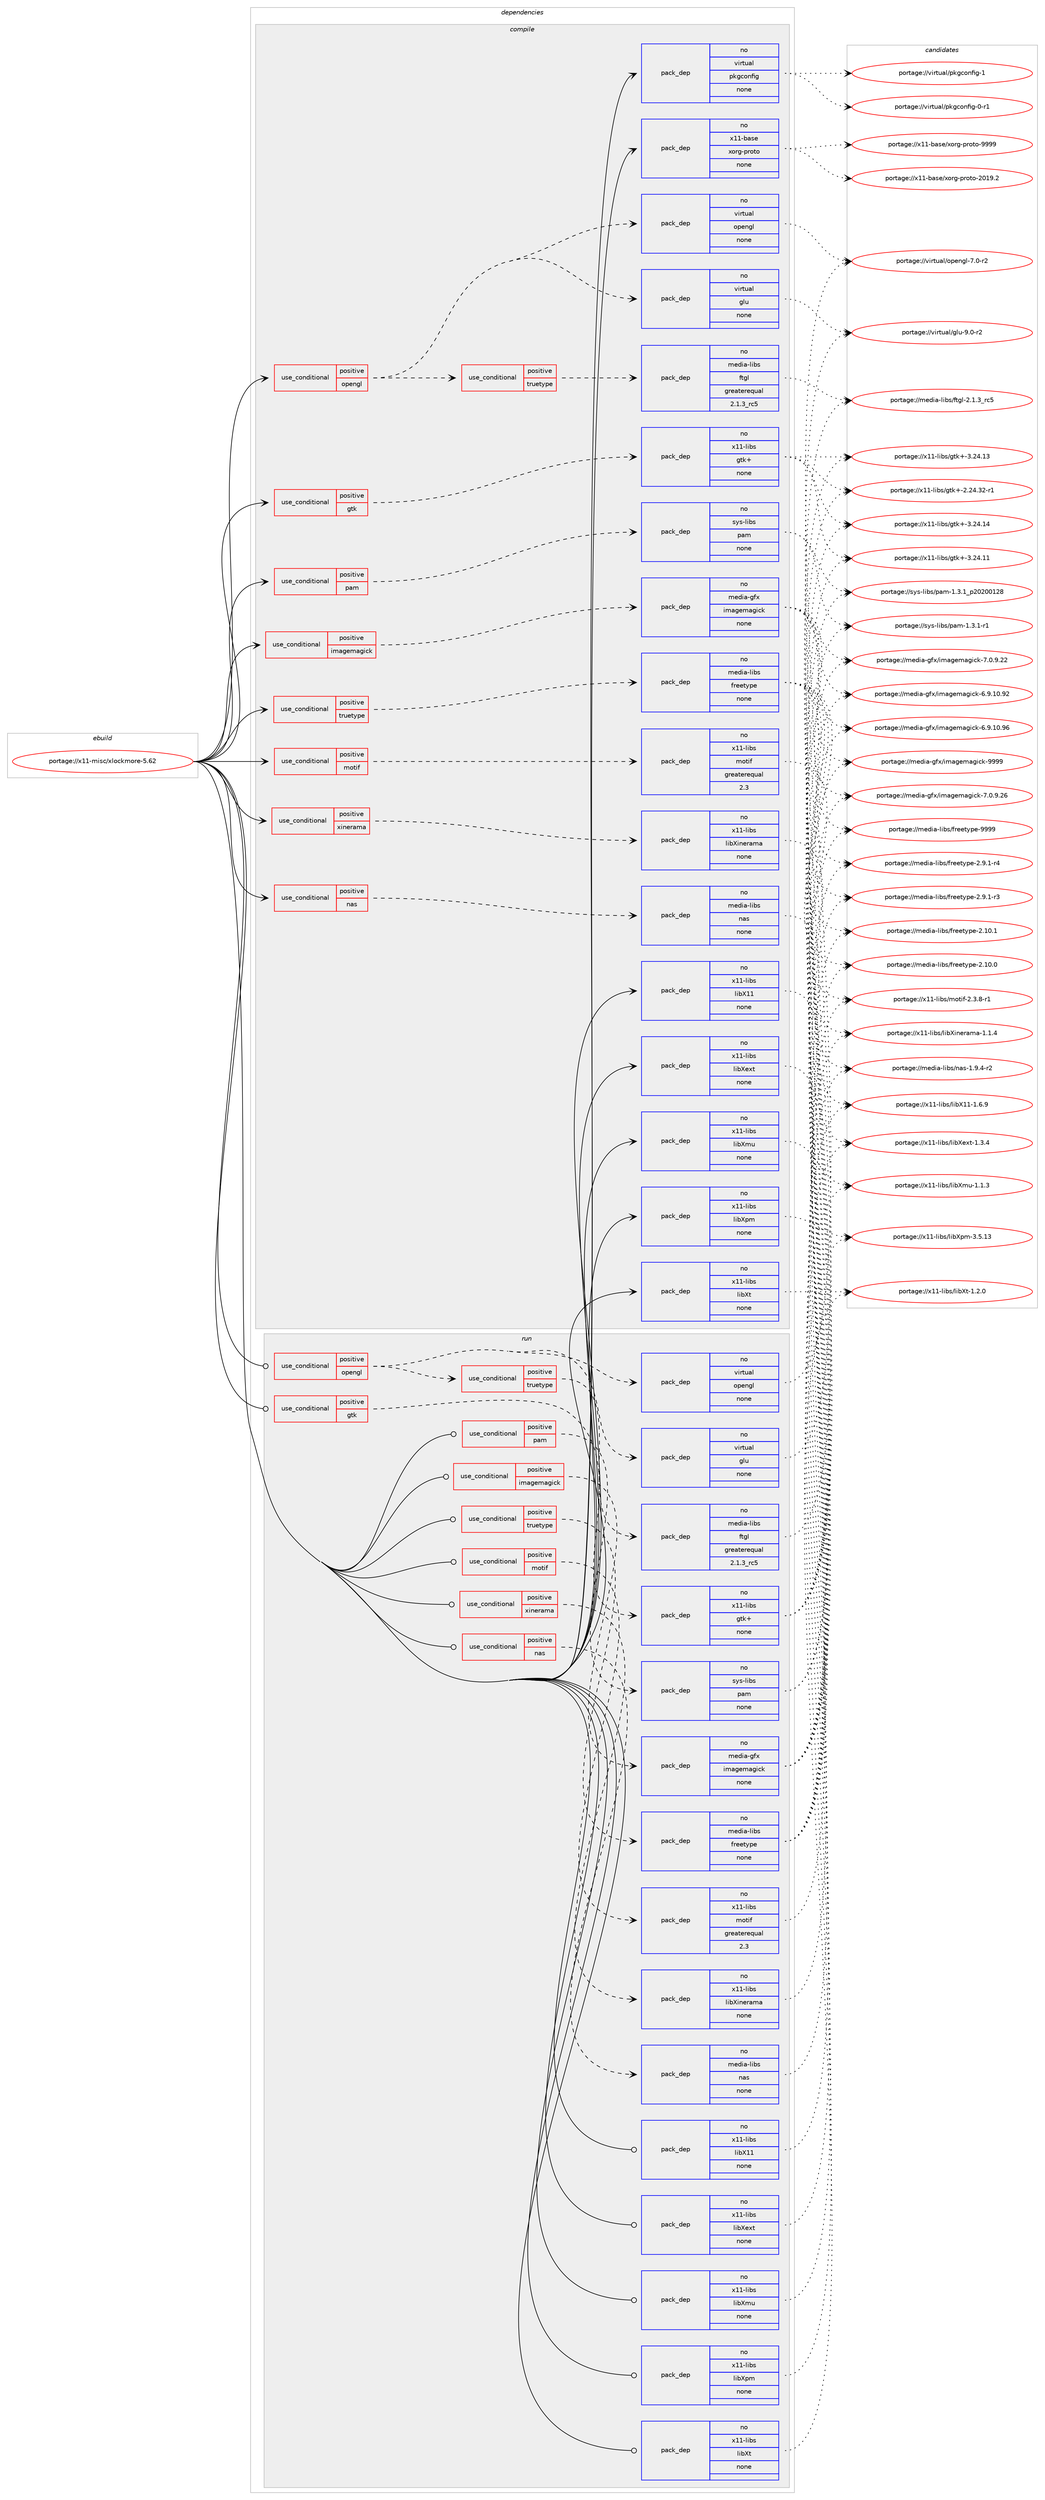 digraph prolog {

# *************
# Graph options
# *************

newrank=true;
concentrate=true;
compound=true;
graph [rankdir=LR,fontname=Helvetica,fontsize=10,ranksep=1.5];#, ranksep=2.5, nodesep=0.2];
edge  [arrowhead=vee];
node  [fontname=Helvetica,fontsize=10];

# **********
# The ebuild
# **********

subgraph cluster_leftcol {
color=gray;
rank=same;
label=<<i>ebuild</i>>;
id [label="portage://x11-misc/xlockmore-5.62", color=red, width=4, href="../x11-misc/xlockmore-5.62.svg"];
}

# ****************
# The dependencies
# ****************

subgraph cluster_midcol {
color=gray;
label=<<i>dependencies</i>>;
subgraph cluster_compile {
fillcolor="#eeeeee";
style=filled;
label=<<i>compile</i>>;
subgraph cond834 {
dependency6764 [label=<<TABLE BORDER="0" CELLBORDER="1" CELLSPACING="0" CELLPADDING="4"><TR><TD ROWSPAN="3" CELLPADDING="10">use_conditional</TD></TR><TR><TD>positive</TD></TR><TR><TD>gtk</TD></TR></TABLE>>, shape=none, color=red];
subgraph pack5841 {
dependency6765 [label=<<TABLE BORDER="0" CELLBORDER="1" CELLSPACING="0" CELLPADDING="4" WIDTH="220"><TR><TD ROWSPAN="6" CELLPADDING="30">pack_dep</TD></TR><TR><TD WIDTH="110">no</TD></TR><TR><TD>x11-libs</TD></TR><TR><TD>gtk+</TD></TR><TR><TD>none</TD></TR><TR><TD></TD></TR></TABLE>>, shape=none, color=blue];
}
dependency6764:e -> dependency6765:w [weight=20,style="dashed",arrowhead="vee"];
}
id:e -> dependency6764:w [weight=20,style="solid",arrowhead="vee"];
subgraph cond835 {
dependency6766 [label=<<TABLE BORDER="0" CELLBORDER="1" CELLSPACING="0" CELLPADDING="4"><TR><TD ROWSPAN="3" CELLPADDING="10">use_conditional</TD></TR><TR><TD>positive</TD></TR><TR><TD>imagemagick</TD></TR></TABLE>>, shape=none, color=red];
subgraph pack5842 {
dependency6767 [label=<<TABLE BORDER="0" CELLBORDER="1" CELLSPACING="0" CELLPADDING="4" WIDTH="220"><TR><TD ROWSPAN="6" CELLPADDING="30">pack_dep</TD></TR><TR><TD WIDTH="110">no</TD></TR><TR><TD>media-gfx</TD></TR><TR><TD>imagemagick</TD></TR><TR><TD>none</TD></TR><TR><TD></TD></TR></TABLE>>, shape=none, color=blue];
}
dependency6766:e -> dependency6767:w [weight=20,style="dashed",arrowhead="vee"];
}
id:e -> dependency6766:w [weight=20,style="solid",arrowhead="vee"];
subgraph cond836 {
dependency6768 [label=<<TABLE BORDER="0" CELLBORDER="1" CELLSPACING="0" CELLPADDING="4"><TR><TD ROWSPAN="3" CELLPADDING="10">use_conditional</TD></TR><TR><TD>positive</TD></TR><TR><TD>motif</TD></TR></TABLE>>, shape=none, color=red];
subgraph pack5843 {
dependency6769 [label=<<TABLE BORDER="0" CELLBORDER="1" CELLSPACING="0" CELLPADDING="4" WIDTH="220"><TR><TD ROWSPAN="6" CELLPADDING="30">pack_dep</TD></TR><TR><TD WIDTH="110">no</TD></TR><TR><TD>x11-libs</TD></TR><TR><TD>motif</TD></TR><TR><TD>greaterequal</TD></TR><TR><TD>2.3</TD></TR></TABLE>>, shape=none, color=blue];
}
dependency6768:e -> dependency6769:w [weight=20,style="dashed",arrowhead="vee"];
}
id:e -> dependency6768:w [weight=20,style="solid",arrowhead="vee"];
subgraph cond837 {
dependency6770 [label=<<TABLE BORDER="0" CELLBORDER="1" CELLSPACING="0" CELLPADDING="4"><TR><TD ROWSPAN="3" CELLPADDING="10">use_conditional</TD></TR><TR><TD>positive</TD></TR><TR><TD>nas</TD></TR></TABLE>>, shape=none, color=red];
subgraph pack5844 {
dependency6771 [label=<<TABLE BORDER="0" CELLBORDER="1" CELLSPACING="0" CELLPADDING="4" WIDTH="220"><TR><TD ROWSPAN="6" CELLPADDING="30">pack_dep</TD></TR><TR><TD WIDTH="110">no</TD></TR><TR><TD>media-libs</TD></TR><TR><TD>nas</TD></TR><TR><TD>none</TD></TR><TR><TD></TD></TR></TABLE>>, shape=none, color=blue];
}
dependency6770:e -> dependency6771:w [weight=20,style="dashed",arrowhead="vee"];
}
id:e -> dependency6770:w [weight=20,style="solid",arrowhead="vee"];
subgraph cond838 {
dependency6772 [label=<<TABLE BORDER="0" CELLBORDER="1" CELLSPACING="0" CELLPADDING="4"><TR><TD ROWSPAN="3" CELLPADDING="10">use_conditional</TD></TR><TR><TD>positive</TD></TR><TR><TD>opengl</TD></TR></TABLE>>, shape=none, color=red];
subgraph pack5845 {
dependency6773 [label=<<TABLE BORDER="0" CELLBORDER="1" CELLSPACING="0" CELLPADDING="4" WIDTH="220"><TR><TD ROWSPAN="6" CELLPADDING="30">pack_dep</TD></TR><TR><TD WIDTH="110">no</TD></TR><TR><TD>virtual</TD></TR><TR><TD>opengl</TD></TR><TR><TD>none</TD></TR><TR><TD></TD></TR></TABLE>>, shape=none, color=blue];
}
dependency6772:e -> dependency6773:w [weight=20,style="dashed",arrowhead="vee"];
subgraph pack5846 {
dependency6774 [label=<<TABLE BORDER="0" CELLBORDER="1" CELLSPACING="0" CELLPADDING="4" WIDTH="220"><TR><TD ROWSPAN="6" CELLPADDING="30">pack_dep</TD></TR><TR><TD WIDTH="110">no</TD></TR><TR><TD>virtual</TD></TR><TR><TD>glu</TD></TR><TR><TD>none</TD></TR><TR><TD></TD></TR></TABLE>>, shape=none, color=blue];
}
dependency6772:e -> dependency6774:w [weight=20,style="dashed",arrowhead="vee"];
subgraph cond839 {
dependency6775 [label=<<TABLE BORDER="0" CELLBORDER="1" CELLSPACING="0" CELLPADDING="4"><TR><TD ROWSPAN="3" CELLPADDING="10">use_conditional</TD></TR><TR><TD>positive</TD></TR><TR><TD>truetype</TD></TR></TABLE>>, shape=none, color=red];
subgraph pack5847 {
dependency6776 [label=<<TABLE BORDER="0" CELLBORDER="1" CELLSPACING="0" CELLPADDING="4" WIDTH="220"><TR><TD ROWSPAN="6" CELLPADDING="30">pack_dep</TD></TR><TR><TD WIDTH="110">no</TD></TR><TR><TD>media-libs</TD></TR><TR><TD>ftgl</TD></TR><TR><TD>greaterequal</TD></TR><TR><TD>2.1.3_rc5</TD></TR></TABLE>>, shape=none, color=blue];
}
dependency6775:e -> dependency6776:w [weight=20,style="dashed",arrowhead="vee"];
}
dependency6772:e -> dependency6775:w [weight=20,style="dashed",arrowhead="vee"];
}
id:e -> dependency6772:w [weight=20,style="solid",arrowhead="vee"];
subgraph cond840 {
dependency6777 [label=<<TABLE BORDER="0" CELLBORDER="1" CELLSPACING="0" CELLPADDING="4"><TR><TD ROWSPAN="3" CELLPADDING="10">use_conditional</TD></TR><TR><TD>positive</TD></TR><TR><TD>pam</TD></TR></TABLE>>, shape=none, color=red];
subgraph pack5848 {
dependency6778 [label=<<TABLE BORDER="0" CELLBORDER="1" CELLSPACING="0" CELLPADDING="4" WIDTH="220"><TR><TD ROWSPAN="6" CELLPADDING="30">pack_dep</TD></TR><TR><TD WIDTH="110">no</TD></TR><TR><TD>sys-libs</TD></TR><TR><TD>pam</TD></TR><TR><TD>none</TD></TR><TR><TD></TD></TR></TABLE>>, shape=none, color=blue];
}
dependency6777:e -> dependency6778:w [weight=20,style="dashed",arrowhead="vee"];
}
id:e -> dependency6777:w [weight=20,style="solid",arrowhead="vee"];
subgraph cond841 {
dependency6779 [label=<<TABLE BORDER="0" CELLBORDER="1" CELLSPACING="0" CELLPADDING="4"><TR><TD ROWSPAN="3" CELLPADDING="10">use_conditional</TD></TR><TR><TD>positive</TD></TR><TR><TD>truetype</TD></TR></TABLE>>, shape=none, color=red];
subgraph pack5849 {
dependency6780 [label=<<TABLE BORDER="0" CELLBORDER="1" CELLSPACING="0" CELLPADDING="4" WIDTH="220"><TR><TD ROWSPAN="6" CELLPADDING="30">pack_dep</TD></TR><TR><TD WIDTH="110">no</TD></TR><TR><TD>media-libs</TD></TR><TR><TD>freetype</TD></TR><TR><TD>none</TD></TR><TR><TD></TD></TR></TABLE>>, shape=none, color=blue];
}
dependency6779:e -> dependency6780:w [weight=20,style="dashed",arrowhead="vee"];
}
id:e -> dependency6779:w [weight=20,style="solid",arrowhead="vee"];
subgraph cond842 {
dependency6781 [label=<<TABLE BORDER="0" CELLBORDER="1" CELLSPACING="0" CELLPADDING="4"><TR><TD ROWSPAN="3" CELLPADDING="10">use_conditional</TD></TR><TR><TD>positive</TD></TR><TR><TD>xinerama</TD></TR></TABLE>>, shape=none, color=red];
subgraph pack5850 {
dependency6782 [label=<<TABLE BORDER="0" CELLBORDER="1" CELLSPACING="0" CELLPADDING="4" WIDTH="220"><TR><TD ROWSPAN="6" CELLPADDING="30">pack_dep</TD></TR><TR><TD WIDTH="110">no</TD></TR><TR><TD>x11-libs</TD></TR><TR><TD>libXinerama</TD></TR><TR><TD>none</TD></TR><TR><TD></TD></TR></TABLE>>, shape=none, color=blue];
}
dependency6781:e -> dependency6782:w [weight=20,style="dashed",arrowhead="vee"];
}
id:e -> dependency6781:w [weight=20,style="solid",arrowhead="vee"];
subgraph pack5851 {
dependency6783 [label=<<TABLE BORDER="0" CELLBORDER="1" CELLSPACING="0" CELLPADDING="4" WIDTH="220"><TR><TD ROWSPAN="6" CELLPADDING="30">pack_dep</TD></TR><TR><TD WIDTH="110">no</TD></TR><TR><TD>virtual</TD></TR><TR><TD>pkgconfig</TD></TR><TR><TD>none</TD></TR><TR><TD></TD></TR></TABLE>>, shape=none, color=blue];
}
id:e -> dependency6783:w [weight=20,style="solid",arrowhead="vee"];
subgraph pack5852 {
dependency6784 [label=<<TABLE BORDER="0" CELLBORDER="1" CELLSPACING="0" CELLPADDING="4" WIDTH="220"><TR><TD ROWSPAN="6" CELLPADDING="30">pack_dep</TD></TR><TR><TD WIDTH="110">no</TD></TR><TR><TD>x11-base</TD></TR><TR><TD>xorg-proto</TD></TR><TR><TD>none</TD></TR><TR><TD></TD></TR></TABLE>>, shape=none, color=blue];
}
id:e -> dependency6784:w [weight=20,style="solid",arrowhead="vee"];
subgraph pack5853 {
dependency6785 [label=<<TABLE BORDER="0" CELLBORDER="1" CELLSPACING="0" CELLPADDING="4" WIDTH="220"><TR><TD ROWSPAN="6" CELLPADDING="30">pack_dep</TD></TR><TR><TD WIDTH="110">no</TD></TR><TR><TD>x11-libs</TD></TR><TR><TD>libX11</TD></TR><TR><TD>none</TD></TR><TR><TD></TD></TR></TABLE>>, shape=none, color=blue];
}
id:e -> dependency6785:w [weight=20,style="solid",arrowhead="vee"];
subgraph pack5854 {
dependency6786 [label=<<TABLE BORDER="0" CELLBORDER="1" CELLSPACING="0" CELLPADDING="4" WIDTH="220"><TR><TD ROWSPAN="6" CELLPADDING="30">pack_dep</TD></TR><TR><TD WIDTH="110">no</TD></TR><TR><TD>x11-libs</TD></TR><TR><TD>libXext</TD></TR><TR><TD>none</TD></TR><TR><TD></TD></TR></TABLE>>, shape=none, color=blue];
}
id:e -> dependency6786:w [weight=20,style="solid",arrowhead="vee"];
subgraph pack5855 {
dependency6787 [label=<<TABLE BORDER="0" CELLBORDER="1" CELLSPACING="0" CELLPADDING="4" WIDTH="220"><TR><TD ROWSPAN="6" CELLPADDING="30">pack_dep</TD></TR><TR><TD WIDTH="110">no</TD></TR><TR><TD>x11-libs</TD></TR><TR><TD>libXmu</TD></TR><TR><TD>none</TD></TR><TR><TD></TD></TR></TABLE>>, shape=none, color=blue];
}
id:e -> dependency6787:w [weight=20,style="solid",arrowhead="vee"];
subgraph pack5856 {
dependency6788 [label=<<TABLE BORDER="0" CELLBORDER="1" CELLSPACING="0" CELLPADDING="4" WIDTH="220"><TR><TD ROWSPAN="6" CELLPADDING="30">pack_dep</TD></TR><TR><TD WIDTH="110">no</TD></TR><TR><TD>x11-libs</TD></TR><TR><TD>libXpm</TD></TR><TR><TD>none</TD></TR><TR><TD></TD></TR></TABLE>>, shape=none, color=blue];
}
id:e -> dependency6788:w [weight=20,style="solid",arrowhead="vee"];
subgraph pack5857 {
dependency6789 [label=<<TABLE BORDER="0" CELLBORDER="1" CELLSPACING="0" CELLPADDING="4" WIDTH="220"><TR><TD ROWSPAN="6" CELLPADDING="30">pack_dep</TD></TR><TR><TD WIDTH="110">no</TD></TR><TR><TD>x11-libs</TD></TR><TR><TD>libXt</TD></TR><TR><TD>none</TD></TR><TR><TD></TD></TR></TABLE>>, shape=none, color=blue];
}
id:e -> dependency6789:w [weight=20,style="solid",arrowhead="vee"];
}
subgraph cluster_compileandrun {
fillcolor="#eeeeee";
style=filled;
label=<<i>compile and run</i>>;
}
subgraph cluster_run {
fillcolor="#eeeeee";
style=filled;
label=<<i>run</i>>;
subgraph cond843 {
dependency6790 [label=<<TABLE BORDER="0" CELLBORDER="1" CELLSPACING="0" CELLPADDING="4"><TR><TD ROWSPAN="3" CELLPADDING="10">use_conditional</TD></TR><TR><TD>positive</TD></TR><TR><TD>gtk</TD></TR></TABLE>>, shape=none, color=red];
subgraph pack5858 {
dependency6791 [label=<<TABLE BORDER="0" CELLBORDER="1" CELLSPACING="0" CELLPADDING="4" WIDTH="220"><TR><TD ROWSPAN="6" CELLPADDING="30">pack_dep</TD></TR><TR><TD WIDTH="110">no</TD></TR><TR><TD>x11-libs</TD></TR><TR><TD>gtk+</TD></TR><TR><TD>none</TD></TR><TR><TD></TD></TR></TABLE>>, shape=none, color=blue];
}
dependency6790:e -> dependency6791:w [weight=20,style="dashed",arrowhead="vee"];
}
id:e -> dependency6790:w [weight=20,style="solid",arrowhead="odot"];
subgraph cond844 {
dependency6792 [label=<<TABLE BORDER="0" CELLBORDER="1" CELLSPACING="0" CELLPADDING="4"><TR><TD ROWSPAN="3" CELLPADDING="10">use_conditional</TD></TR><TR><TD>positive</TD></TR><TR><TD>imagemagick</TD></TR></TABLE>>, shape=none, color=red];
subgraph pack5859 {
dependency6793 [label=<<TABLE BORDER="0" CELLBORDER="1" CELLSPACING="0" CELLPADDING="4" WIDTH="220"><TR><TD ROWSPAN="6" CELLPADDING="30">pack_dep</TD></TR><TR><TD WIDTH="110">no</TD></TR><TR><TD>media-gfx</TD></TR><TR><TD>imagemagick</TD></TR><TR><TD>none</TD></TR><TR><TD></TD></TR></TABLE>>, shape=none, color=blue];
}
dependency6792:e -> dependency6793:w [weight=20,style="dashed",arrowhead="vee"];
}
id:e -> dependency6792:w [weight=20,style="solid",arrowhead="odot"];
subgraph cond845 {
dependency6794 [label=<<TABLE BORDER="0" CELLBORDER="1" CELLSPACING="0" CELLPADDING="4"><TR><TD ROWSPAN="3" CELLPADDING="10">use_conditional</TD></TR><TR><TD>positive</TD></TR><TR><TD>motif</TD></TR></TABLE>>, shape=none, color=red];
subgraph pack5860 {
dependency6795 [label=<<TABLE BORDER="0" CELLBORDER="1" CELLSPACING="0" CELLPADDING="4" WIDTH="220"><TR><TD ROWSPAN="6" CELLPADDING="30">pack_dep</TD></TR><TR><TD WIDTH="110">no</TD></TR><TR><TD>x11-libs</TD></TR><TR><TD>motif</TD></TR><TR><TD>greaterequal</TD></TR><TR><TD>2.3</TD></TR></TABLE>>, shape=none, color=blue];
}
dependency6794:e -> dependency6795:w [weight=20,style="dashed",arrowhead="vee"];
}
id:e -> dependency6794:w [weight=20,style="solid",arrowhead="odot"];
subgraph cond846 {
dependency6796 [label=<<TABLE BORDER="0" CELLBORDER="1" CELLSPACING="0" CELLPADDING="4"><TR><TD ROWSPAN="3" CELLPADDING="10">use_conditional</TD></TR><TR><TD>positive</TD></TR><TR><TD>nas</TD></TR></TABLE>>, shape=none, color=red];
subgraph pack5861 {
dependency6797 [label=<<TABLE BORDER="0" CELLBORDER="1" CELLSPACING="0" CELLPADDING="4" WIDTH="220"><TR><TD ROWSPAN="6" CELLPADDING="30">pack_dep</TD></TR><TR><TD WIDTH="110">no</TD></TR><TR><TD>media-libs</TD></TR><TR><TD>nas</TD></TR><TR><TD>none</TD></TR><TR><TD></TD></TR></TABLE>>, shape=none, color=blue];
}
dependency6796:e -> dependency6797:w [weight=20,style="dashed",arrowhead="vee"];
}
id:e -> dependency6796:w [weight=20,style="solid",arrowhead="odot"];
subgraph cond847 {
dependency6798 [label=<<TABLE BORDER="0" CELLBORDER="1" CELLSPACING="0" CELLPADDING="4"><TR><TD ROWSPAN="3" CELLPADDING="10">use_conditional</TD></TR><TR><TD>positive</TD></TR><TR><TD>opengl</TD></TR></TABLE>>, shape=none, color=red];
subgraph pack5862 {
dependency6799 [label=<<TABLE BORDER="0" CELLBORDER="1" CELLSPACING="0" CELLPADDING="4" WIDTH="220"><TR><TD ROWSPAN="6" CELLPADDING="30">pack_dep</TD></TR><TR><TD WIDTH="110">no</TD></TR><TR><TD>virtual</TD></TR><TR><TD>opengl</TD></TR><TR><TD>none</TD></TR><TR><TD></TD></TR></TABLE>>, shape=none, color=blue];
}
dependency6798:e -> dependency6799:w [weight=20,style="dashed",arrowhead="vee"];
subgraph pack5863 {
dependency6800 [label=<<TABLE BORDER="0" CELLBORDER="1" CELLSPACING="0" CELLPADDING="4" WIDTH="220"><TR><TD ROWSPAN="6" CELLPADDING="30">pack_dep</TD></TR><TR><TD WIDTH="110">no</TD></TR><TR><TD>virtual</TD></TR><TR><TD>glu</TD></TR><TR><TD>none</TD></TR><TR><TD></TD></TR></TABLE>>, shape=none, color=blue];
}
dependency6798:e -> dependency6800:w [weight=20,style="dashed",arrowhead="vee"];
subgraph cond848 {
dependency6801 [label=<<TABLE BORDER="0" CELLBORDER="1" CELLSPACING="0" CELLPADDING="4"><TR><TD ROWSPAN="3" CELLPADDING="10">use_conditional</TD></TR><TR><TD>positive</TD></TR><TR><TD>truetype</TD></TR></TABLE>>, shape=none, color=red];
subgraph pack5864 {
dependency6802 [label=<<TABLE BORDER="0" CELLBORDER="1" CELLSPACING="0" CELLPADDING="4" WIDTH="220"><TR><TD ROWSPAN="6" CELLPADDING="30">pack_dep</TD></TR><TR><TD WIDTH="110">no</TD></TR><TR><TD>media-libs</TD></TR><TR><TD>ftgl</TD></TR><TR><TD>greaterequal</TD></TR><TR><TD>2.1.3_rc5</TD></TR></TABLE>>, shape=none, color=blue];
}
dependency6801:e -> dependency6802:w [weight=20,style="dashed",arrowhead="vee"];
}
dependency6798:e -> dependency6801:w [weight=20,style="dashed",arrowhead="vee"];
}
id:e -> dependency6798:w [weight=20,style="solid",arrowhead="odot"];
subgraph cond849 {
dependency6803 [label=<<TABLE BORDER="0" CELLBORDER="1" CELLSPACING="0" CELLPADDING="4"><TR><TD ROWSPAN="3" CELLPADDING="10">use_conditional</TD></TR><TR><TD>positive</TD></TR><TR><TD>pam</TD></TR></TABLE>>, shape=none, color=red];
subgraph pack5865 {
dependency6804 [label=<<TABLE BORDER="0" CELLBORDER="1" CELLSPACING="0" CELLPADDING="4" WIDTH="220"><TR><TD ROWSPAN="6" CELLPADDING="30">pack_dep</TD></TR><TR><TD WIDTH="110">no</TD></TR><TR><TD>sys-libs</TD></TR><TR><TD>pam</TD></TR><TR><TD>none</TD></TR><TR><TD></TD></TR></TABLE>>, shape=none, color=blue];
}
dependency6803:e -> dependency6804:w [weight=20,style="dashed",arrowhead="vee"];
}
id:e -> dependency6803:w [weight=20,style="solid",arrowhead="odot"];
subgraph cond850 {
dependency6805 [label=<<TABLE BORDER="0" CELLBORDER="1" CELLSPACING="0" CELLPADDING="4"><TR><TD ROWSPAN="3" CELLPADDING="10">use_conditional</TD></TR><TR><TD>positive</TD></TR><TR><TD>truetype</TD></TR></TABLE>>, shape=none, color=red];
subgraph pack5866 {
dependency6806 [label=<<TABLE BORDER="0" CELLBORDER="1" CELLSPACING="0" CELLPADDING="4" WIDTH="220"><TR><TD ROWSPAN="6" CELLPADDING="30">pack_dep</TD></TR><TR><TD WIDTH="110">no</TD></TR><TR><TD>media-libs</TD></TR><TR><TD>freetype</TD></TR><TR><TD>none</TD></TR><TR><TD></TD></TR></TABLE>>, shape=none, color=blue];
}
dependency6805:e -> dependency6806:w [weight=20,style="dashed",arrowhead="vee"];
}
id:e -> dependency6805:w [weight=20,style="solid",arrowhead="odot"];
subgraph cond851 {
dependency6807 [label=<<TABLE BORDER="0" CELLBORDER="1" CELLSPACING="0" CELLPADDING="4"><TR><TD ROWSPAN="3" CELLPADDING="10">use_conditional</TD></TR><TR><TD>positive</TD></TR><TR><TD>xinerama</TD></TR></TABLE>>, shape=none, color=red];
subgraph pack5867 {
dependency6808 [label=<<TABLE BORDER="0" CELLBORDER="1" CELLSPACING="0" CELLPADDING="4" WIDTH="220"><TR><TD ROWSPAN="6" CELLPADDING="30">pack_dep</TD></TR><TR><TD WIDTH="110">no</TD></TR><TR><TD>x11-libs</TD></TR><TR><TD>libXinerama</TD></TR><TR><TD>none</TD></TR><TR><TD></TD></TR></TABLE>>, shape=none, color=blue];
}
dependency6807:e -> dependency6808:w [weight=20,style="dashed",arrowhead="vee"];
}
id:e -> dependency6807:w [weight=20,style="solid",arrowhead="odot"];
subgraph pack5868 {
dependency6809 [label=<<TABLE BORDER="0" CELLBORDER="1" CELLSPACING="0" CELLPADDING="4" WIDTH="220"><TR><TD ROWSPAN="6" CELLPADDING="30">pack_dep</TD></TR><TR><TD WIDTH="110">no</TD></TR><TR><TD>x11-libs</TD></TR><TR><TD>libX11</TD></TR><TR><TD>none</TD></TR><TR><TD></TD></TR></TABLE>>, shape=none, color=blue];
}
id:e -> dependency6809:w [weight=20,style="solid",arrowhead="odot"];
subgraph pack5869 {
dependency6810 [label=<<TABLE BORDER="0" CELLBORDER="1" CELLSPACING="0" CELLPADDING="4" WIDTH="220"><TR><TD ROWSPAN="6" CELLPADDING="30">pack_dep</TD></TR><TR><TD WIDTH="110">no</TD></TR><TR><TD>x11-libs</TD></TR><TR><TD>libXext</TD></TR><TR><TD>none</TD></TR><TR><TD></TD></TR></TABLE>>, shape=none, color=blue];
}
id:e -> dependency6810:w [weight=20,style="solid",arrowhead="odot"];
subgraph pack5870 {
dependency6811 [label=<<TABLE BORDER="0" CELLBORDER="1" CELLSPACING="0" CELLPADDING="4" WIDTH="220"><TR><TD ROWSPAN="6" CELLPADDING="30">pack_dep</TD></TR><TR><TD WIDTH="110">no</TD></TR><TR><TD>x11-libs</TD></TR><TR><TD>libXmu</TD></TR><TR><TD>none</TD></TR><TR><TD></TD></TR></TABLE>>, shape=none, color=blue];
}
id:e -> dependency6811:w [weight=20,style="solid",arrowhead="odot"];
subgraph pack5871 {
dependency6812 [label=<<TABLE BORDER="0" CELLBORDER="1" CELLSPACING="0" CELLPADDING="4" WIDTH="220"><TR><TD ROWSPAN="6" CELLPADDING="30">pack_dep</TD></TR><TR><TD WIDTH="110">no</TD></TR><TR><TD>x11-libs</TD></TR><TR><TD>libXpm</TD></TR><TR><TD>none</TD></TR><TR><TD></TD></TR></TABLE>>, shape=none, color=blue];
}
id:e -> dependency6812:w [weight=20,style="solid",arrowhead="odot"];
subgraph pack5872 {
dependency6813 [label=<<TABLE BORDER="0" CELLBORDER="1" CELLSPACING="0" CELLPADDING="4" WIDTH="220"><TR><TD ROWSPAN="6" CELLPADDING="30">pack_dep</TD></TR><TR><TD WIDTH="110">no</TD></TR><TR><TD>x11-libs</TD></TR><TR><TD>libXt</TD></TR><TR><TD>none</TD></TR><TR><TD></TD></TR></TABLE>>, shape=none, color=blue];
}
id:e -> dependency6813:w [weight=20,style="solid",arrowhead="odot"];
}
}

# **************
# The candidates
# **************

subgraph cluster_choices {
rank=same;
color=gray;
label=<<i>candidates</i>>;

subgraph choice5841 {
color=black;
nodesep=1;
choice1204949451081059811547103116107434551465052464952 [label="portage://x11-libs/gtk+-3.24.14", color=red, width=4,href="../x11-libs/gtk+-3.24.14.svg"];
choice1204949451081059811547103116107434551465052464951 [label="portage://x11-libs/gtk+-3.24.13", color=red, width=4,href="../x11-libs/gtk+-3.24.13.svg"];
choice1204949451081059811547103116107434551465052464949 [label="portage://x11-libs/gtk+-3.24.11", color=red, width=4,href="../x11-libs/gtk+-3.24.11.svg"];
choice12049494510810598115471031161074345504650524651504511449 [label="portage://x11-libs/gtk+-2.24.32-r1", color=red, width=4,href="../x11-libs/gtk+-2.24.32-r1.svg"];
dependency6765:e -> choice1204949451081059811547103116107434551465052464952:w [style=dotted,weight="100"];
dependency6765:e -> choice1204949451081059811547103116107434551465052464951:w [style=dotted,weight="100"];
dependency6765:e -> choice1204949451081059811547103116107434551465052464949:w [style=dotted,weight="100"];
dependency6765:e -> choice12049494510810598115471031161074345504650524651504511449:w [style=dotted,weight="100"];
}
subgraph choice5842 {
color=black;
nodesep=1;
choice1091011001059745103102120471051099710310110997103105991074557575757 [label="portage://media-gfx/imagemagick-9999", color=red, width=4,href="../media-gfx/imagemagick-9999.svg"];
choice109101100105974510310212047105109971031011099710310599107455546484657465054 [label="portage://media-gfx/imagemagick-7.0.9.26", color=red, width=4,href="../media-gfx/imagemagick-7.0.9.26.svg"];
choice109101100105974510310212047105109971031011099710310599107455546484657465050 [label="portage://media-gfx/imagemagick-7.0.9.22", color=red, width=4,href="../media-gfx/imagemagick-7.0.9.22.svg"];
choice10910110010597451031021204710510997103101109971031059910745544657464948465754 [label="portage://media-gfx/imagemagick-6.9.10.96", color=red, width=4,href="../media-gfx/imagemagick-6.9.10.96.svg"];
choice10910110010597451031021204710510997103101109971031059910745544657464948465750 [label="portage://media-gfx/imagemagick-6.9.10.92", color=red, width=4,href="../media-gfx/imagemagick-6.9.10.92.svg"];
dependency6767:e -> choice1091011001059745103102120471051099710310110997103105991074557575757:w [style=dotted,weight="100"];
dependency6767:e -> choice109101100105974510310212047105109971031011099710310599107455546484657465054:w [style=dotted,weight="100"];
dependency6767:e -> choice109101100105974510310212047105109971031011099710310599107455546484657465050:w [style=dotted,weight="100"];
dependency6767:e -> choice10910110010597451031021204710510997103101109971031059910745544657464948465754:w [style=dotted,weight="100"];
dependency6767:e -> choice10910110010597451031021204710510997103101109971031059910745544657464948465750:w [style=dotted,weight="100"];
}
subgraph choice5843 {
color=black;
nodesep=1;
choice12049494510810598115471091111161051024550465146564511449 [label="portage://x11-libs/motif-2.3.8-r1", color=red, width=4,href="../x11-libs/motif-2.3.8-r1.svg"];
dependency6769:e -> choice12049494510810598115471091111161051024550465146564511449:w [style=dotted,weight="100"];
}
subgraph choice5844 {
color=black;
nodesep=1;
choice10910110010597451081059811547110971154549465746524511450 [label="portage://media-libs/nas-1.9.4-r2", color=red, width=4,href="../media-libs/nas-1.9.4-r2.svg"];
dependency6771:e -> choice10910110010597451081059811547110971154549465746524511450:w [style=dotted,weight="100"];
}
subgraph choice5845 {
color=black;
nodesep=1;
choice1181051141161179710847111112101110103108455546484511450 [label="portage://virtual/opengl-7.0-r2", color=red, width=4,href="../virtual/opengl-7.0-r2.svg"];
dependency6773:e -> choice1181051141161179710847111112101110103108455546484511450:w [style=dotted,weight="100"];
}
subgraph choice5846 {
color=black;
nodesep=1;
choice1181051141161179710847103108117455746484511450 [label="portage://virtual/glu-9.0-r2", color=red, width=4,href="../virtual/glu-9.0-r2.svg"];
dependency6774:e -> choice1181051141161179710847103108117455746484511450:w [style=dotted,weight="100"];
}
subgraph choice5847 {
color=black;
nodesep=1;
choice10910110010597451081059811547102116103108455046494651951149953 [label="portage://media-libs/ftgl-2.1.3_rc5", color=red, width=4,href="../media-libs/ftgl-2.1.3_rc5.svg"];
dependency6776:e -> choice10910110010597451081059811547102116103108455046494651951149953:w [style=dotted,weight="100"];
}
subgraph choice5848 {
color=black;
nodesep=1;
choice11512111545108105981154711297109454946514649951125048504848495056 [label="portage://sys-libs/pam-1.3.1_p20200128", color=red, width=4,href="../sys-libs/pam-1.3.1_p20200128.svg"];
choice115121115451081059811547112971094549465146494511449 [label="portage://sys-libs/pam-1.3.1-r1", color=red, width=4,href="../sys-libs/pam-1.3.1-r1.svg"];
dependency6778:e -> choice11512111545108105981154711297109454946514649951125048504848495056:w [style=dotted,weight="100"];
dependency6778:e -> choice115121115451081059811547112971094549465146494511449:w [style=dotted,weight="100"];
}
subgraph choice5849 {
color=black;
nodesep=1;
choice109101100105974510810598115471021141011011161211121014557575757 [label="portage://media-libs/freetype-9999", color=red, width=4,href="../media-libs/freetype-9999.svg"];
choice109101100105974510810598115471021141011011161211121014550465746494511452 [label="portage://media-libs/freetype-2.9.1-r4", color=red, width=4,href="../media-libs/freetype-2.9.1-r4.svg"];
choice109101100105974510810598115471021141011011161211121014550465746494511451 [label="portage://media-libs/freetype-2.9.1-r3", color=red, width=4,href="../media-libs/freetype-2.9.1-r3.svg"];
choice1091011001059745108105981154710211410110111612111210145504649484649 [label="portage://media-libs/freetype-2.10.1", color=red, width=4,href="../media-libs/freetype-2.10.1.svg"];
choice1091011001059745108105981154710211410110111612111210145504649484648 [label="portage://media-libs/freetype-2.10.0", color=red, width=4,href="../media-libs/freetype-2.10.0.svg"];
dependency6780:e -> choice109101100105974510810598115471021141011011161211121014557575757:w [style=dotted,weight="100"];
dependency6780:e -> choice109101100105974510810598115471021141011011161211121014550465746494511452:w [style=dotted,weight="100"];
dependency6780:e -> choice109101100105974510810598115471021141011011161211121014550465746494511451:w [style=dotted,weight="100"];
dependency6780:e -> choice1091011001059745108105981154710211410110111612111210145504649484649:w [style=dotted,weight="100"];
dependency6780:e -> choice1091011001059745108105981154710211410110111612111210145504649484648:w [style=dotted,weight="100"];
}
subgraph choice5850 {
color=black;
nodesep=1;
choice120494945108105981154710810598881051101011149710997454946494652 [label="portage://x11-libs/libXinerama-1.1.4", color=red, width=4,href="../x11-libs/libXinerama-1.1.4.svg"];
dependency6782:e -> choice120494945108105981154710810598881051101011149710997454946494652:w [style=dotted,weight="100"];
}
subgraph choice5851 {
color=black;
nodesep=1;
choice1181051141161179710847112107103991111101021051034549 [label="portage://virtual/pkgconfig-1", color=red, width=4,href="../virtual/pkgconfig-1.svg"];
choice11810511411611797108471121071039911111010210510345484511449 [label="portage://virtual/pkgconfig-0-r1", color=red, width=4,href="../virtual/pkgconfig-0-r1.svg"];
dependency6783:e -> choice1181051141161179710847112107103991111101021051034549:w [style=dotted,weight="100"];
dependency6783:e -> choice11810511411611797108471121071039911111010210510345484511449:w [style=dotted,weight="100"];
}
subgraph choice5852 {
color=black;
nodesep=1;
choice120494945989711510147120111114103451121141111161114557575757 [label="portage://x11-base/xorg-proto-9999", color=red, width=4,href="../x11-base/xorg-proto-9999.svg"];
choice1204949459897115101471201111141034511211411111611145504849574650 [label="portage://x11-base/xorg-proto-2019.2", color=red, width=4,href="../x11-base/xorg-proto-2019.2.svg"];
dependency6784:e -> choice120494945989711510147120111114103451121141111161114557575757:w [style=dotted,weight="100"];
dependency6784:e -> choice1204949459897115101471201111141034511211411111611145504849574650:w [style=dotted,weight="100"];
}
subgraph choice5853 {
color=black;
nodesep=1;
choice120494945108105981154710810598884949454946544657 [label="portage://x11-libs/libX11-1.6.9", color=red, width=4,href="../x11-libs/libX11-1.6.9.svg"];
dependency6785:e -> choice120494945108105981154710810598884949454946544657:w [style=dotted,weight="100"];
}
subgraph choice5854 {
color=black;
nodesep=1;
choice12049494510810598115471081059888101120116454946514652 [label="portage://x11-libs/libXext-1.3.4", color=red, width=4,href="../x11-libs/libXext-1.3.4.svg"];
dependency6786:e -> choice12049494510810598115471081059888101120116454946514652:w [style=dotted,weight="100"];
}
subgraph choice5855 {
color=black;
nodesep=1;
choice12049494510810598115471081059888109117454946494651 [label="portage://x11-libs/libXmu-1.1.3", color=red, width=4,href="../x11-libs/libXmu-1.1.3.svg"];
dependency6787:e -> choice12049494510810598115471081059888109117454946494651:w [style=dotted,weight="100"];
}
subgraph choice5856 {
color=black;
nodesep=1;
choice1204949451081059811547108105988811210945514653464951 [label="portage://x11-libs/libXpm-3.5.13", color=red, width=4,href="../x11-libs/libXpm-3.5.13.svg"];
dependency6788:e -> choice1204949451081059811547108105988811210945514653464951:w [style=dotted,weight="100"];
}
subgraph choice5857 {
color=black;
nodesep=1;
choice12049494510810598115471081059888116454946504648 [label="portage://x11-libs/libXt-1.2.0", color=red, width=4,href="../x11-libs/libXt-1.2.0.svg"];
dependency6789:e -> choice12049494510810598115471081059888116454946504648:w [style=dotted,weight="100"];
}
subgraph choice5858 {
color=black;
nodesep=1;
choice1204949451081059811547103116107434551465052464952 [label="portage://x11-libs/gtk+-3.24.14", color=red, width=4,href="../x11-libs/gtk+-3.24.14.svg"];
choice1204949451081059811547103116107434551465052464951 [label="portage://x11-libs/gtk+-3.24.13", color=red, width=4,href="../x11-libs/gtk+-3.24.13.svg"];
choice1204949451081059811547103116107434551465052464949 [label="portage://x11-libs/gtk+-3.24.11", color=red, width=4,href="../x11-libs/gtk+-3.24.11.svg"];
choice12049494510810598115471031161074345504650524651504511449 [label="portage://x11-libs/gtk+-2.24.32-r1", color=red, width=4,href="../x11-libs/gtk+-2.24.32-r1.svg"];
dependency6791:e -> choice1204949451081059811547103116107434551465052464952:w [style=dotted,weight="100"];
dependency6791:e -> choice1204949451081059811547103116107434551465052464951:w [style=dotted,weight="100"];
dependency6791:e -> choice1204949451081059811547103116107434551465052464949:w [style=dotted,weight="100"];
dependency6791:e -> choice12049494510810598115471031161074345504650524651504511449:w [style=dotted,weight="100"];
}
subgraph choice5859 {
color=black;
nodesep=1;
choice1091011001059745103102120471051099710310110997103105991074557575757 [label="portage://media-gfx/imagemagick-9999", color=red, width=4,href="../media-gfx/imagemagick-9999.svg"];
choice109101100105974510310212047105109971031011099710310599107455546484657465054 [label="portage://media-gfx/imagemagick-7.0.9.26", color=red, width=4,href="../media-gfx/imagemagick-7.0.9.26.svg"];
choice109101100105974510310212047105109971031011099710310599107455546484657465050 [label="portage://media-gfx/imagemagick-7.0.9.22", color=red, width=4,href="../media-gfx/imagemagick-7.0.9.22.svg"];
choice10910110010597451031021204710510997103101109971031059910745544657464948465754 [label="portage://media-gfx/imagemagick-6.9.10.96", color=red, width=4,href="../media-gfx/imagemagick-6.9.10.96.svg"];
choice10910110010597451031021204710510997103101109971031059910745544657464948465750 [label="portage://media-gfx/imagemagick-6.9.10.92", color=red, width=4,href="../media-gfx/imagemagick-6.9.10.92.svg"];
dependency6793:e -> choice1091011001059745103102120471051099710310110997103105991074557575757:w [style=dotted,weight="100"];
dependency6793:e -> choice109101100105974510310212047105109971031011099710310599107455546484657465054:w [style=dotted,weight="100"];
dependency6793:e -> choice109101100105974510310212047105109971031011099710310599107455546484657465050:w [style=dotted,weight="100"];
dependency6793:e -> choice10910110010597451031021204710510997103101109971031059910745544657464948465754:w [style=dotted,weight="100"];
dependency6793:e -> choice10910110010597451031021204710510997103101109971031059910745544657464948465750:w [style=dotted,weight="100"];
}
subgraph choice5860 {
color=black;
nodesep=1;
choice12049494510810598115471091111161051024550465146564511449 [label="portage://x11-libs/motif-2.3.8-r1", color=red, width=4,href="../x11-libs/motif-2.3.8-r1.svg"];
dependency6795:e -> choice12049494510810598115471091111161051024550465146564511449:w [style=dotted,weight="100"];
}
subgraph choice5861 {
color=black;
nodesep=1;
choice10910110010597451081059811547110971154549465746524511450 [label="portage://media-libs/nas-1.9.4-r2", color=red, width=4,href="../media-libs/nas-1.9.4-r2.svg"];
dependency6797:e -> choice10910110010597451081059811547110971154549465746524511450:w [style=dotted,weight="100"];
}
subgraph choice5862 {
color=black;
nodesep=1;
choice1181051141161179710847111112101110103108455546484511450 [label="portage://virtual/opengl-7.0-r2", color=red, width=4,href="../virtual/opengl-7.0-r2.svg"];
dependency6799:e -> choice1181051141161179710847111112101110103108455546484511450:w [style=dotted,weight="100"];
}
subgraph choice5863 {
color=black;
nodesep=1;
choice1181051141161179710847103108117455746484511450 [label="portage://virtual/glu-9.0-r2", color=red, width=4,href="../virtual/glu-9.0-r2.svg"];
dependency6800:e -> choice1181051141161179710847103108117455746484511450:w [style=dotted,weight="100"];
}
subgraph choice5864 {
color=black;
nodesep=1;
choice10910110010597451081059811547102116103108455046494651951149953 [label="portage://media-libs/ftgl-2.1.3_rc5", color=red, width=4,href="../media-libs/ftgl-2.1.3_rc5.svg"];
dependency6802:e -> choice10910110010597451081059811547102116103108455046494651951149953:w [style=dotted,weight="100"];
}
subgraph choice5865 {
color=black;
nodesep=1;
choice11512111545108105981154711297109454946514649951125048504848495056 [label="portage://sys-libs/pam-1.3.1_p20200128", color=red, width=4,href="../sys-libs/pam-1.3.1_p20200128.svg"];
choice115121115451081059811547112971094549465146494511449 [label="portage://sys-libs/pam-1.3.1-r1", color=red, width=4,href="../sys-libs/pam-1.3.1-r1.svg"];
dependency6804:e -> choice11512111545108105981154711297109454946514649951125048504848495056:w [style=dotted,weight="100"];
dependency6804:e -> choice115121115451081059811547112971094549465146494511449:w [style=dotted,weight="100"];
}
subgraph choice5866 {
color=black;
nodesep=1;
choice109101100105974510810598115471021141011011161211121014557575757 [label="portage://media-libs/freetype-9999", color=red, width=4,href="../media-libs/freetype-9999.svg"];
choice109101100105974510810598115471021141011011161211121014550465746494511452 [label="portage://media-libs/freetype-2.9.1-r4", color=red, width=4,href="../media-libs/freetype-2.9.1-r4.svg"];
choice109101100105974510810598115471021141011011161211121014550465746494511451 [label="portage://media-libs/freetype-2.9.1-r3", color=red, width=4,href="../media-libs/freetype-2.9.1-r3.svg"];
choice1091011001059745108105981154710211410110111612111210145504649484649 [label="portage://media-libs/freetype-2.10.1", color=red, width=4,href="../media-libs/freetype-2.10.1.svg"];
choice1091011001059745108105981154710211410110111612111210145504649484648 [label="portage://media-libs/freetype-2.10.0", color=red, width=4,href="../media-libs/freetype-2.10.0.svg"];
dependency6806:e -> choice109101100105974510810598115471021141011011161211121014557575757:w [style=dotted,weight="100"];
dependency6806:e -> choice109101100105974510810598115471021141011011161211121014550465746494511452:w [style=dotted,weight="100"];
dependency6806:e -> choice109101100105974510810598115471021141011011161211121014550465746494511451:w [style=dotted,weight="100"];
dependency6806:e -> choice1091011001059745108105981154710211410110111612111210145504649484649:w [style=dotted,weight="100"];
dependency6806:e -> choice1091011001059745108105981154710211410110111612111210145504649484648:w [style=dotted,weight="100"];
}
subgraph choice5867 {
color=black;
nodesep=1;
choice120494945108105981154710810598881051101011149710997454946494652 [label="portage://x11-libs/libXinerama-1.1.4", color=red, width=4,href="../x11-libs/libXinerama-1.1.4.svg"];
dependency6808:e -> choice120494945108105981154710810598881051101011149710997454946494652:w [style=dotted,weight="100"];
}
subgraph choice5868 {
color=black;
nodesep=1;
choice120494945108105981154710810598884949454946544657 [label="portage://x11-libs/libX11-1.6.9", color=red, width=4,href="../x11-libs/libX11-1.6.9.svg"];
dependency6809:e -> choice120494945108105981154710810598884949454946544657:w [style=dotted,weight="100"];
}
subgraph choice5869 {
color=black;
nodesep=1;
choice12049494510810598115471081059888101120116454946514652 [label="portage://x11-libs/libXext-1.3.4", color=red, width=4,href="../x11-libs/libXext-1.3.4.svg"];
dependency6810:e -> choice12049494510810598115471081059888101120116454946514652:w [style=dotted,weight="100"];
}
subgraph choice5870 {
color=black;
nodesep=1;
choice12049494510810598115471081059888109117454946494651 [label="portage://x11-libs/libXmu-1.1.3", color=red, width=4,href="../x11-libs/libXmu-1.1.3.svg"];
dependency6811:e -> choice12049494510810598115471081059888109117454946494651:w [style=dotted,weight="100"];
}
subgraph choice5871 {
color=black;
nodesep=1;
choice1204949451081059811547108105988811210945514653464951 [label="portage://x11-libs/libXpm-3.5.13", color=red, width=4,href="../x11-libs/libXpm-3.5.13.svg"];
dependency6812:e -> choice1204949451081059811547108105988811210945514653464951:w [style=dotted,weight="100"];
}
subgraph choice5872 {
color=black;
nodesep=1;
choice12049494510810598115471081059888116454946504648 [label="portage://x11-libs/libXt-1.2.0", color=red, width=4,href="../x11-libs/libXt-1.2.0.svg"];
dependency6813:e -> choice12049494510810598115471081059888116454946504648:w [style=dotted,weight="100"];
}
}

}
